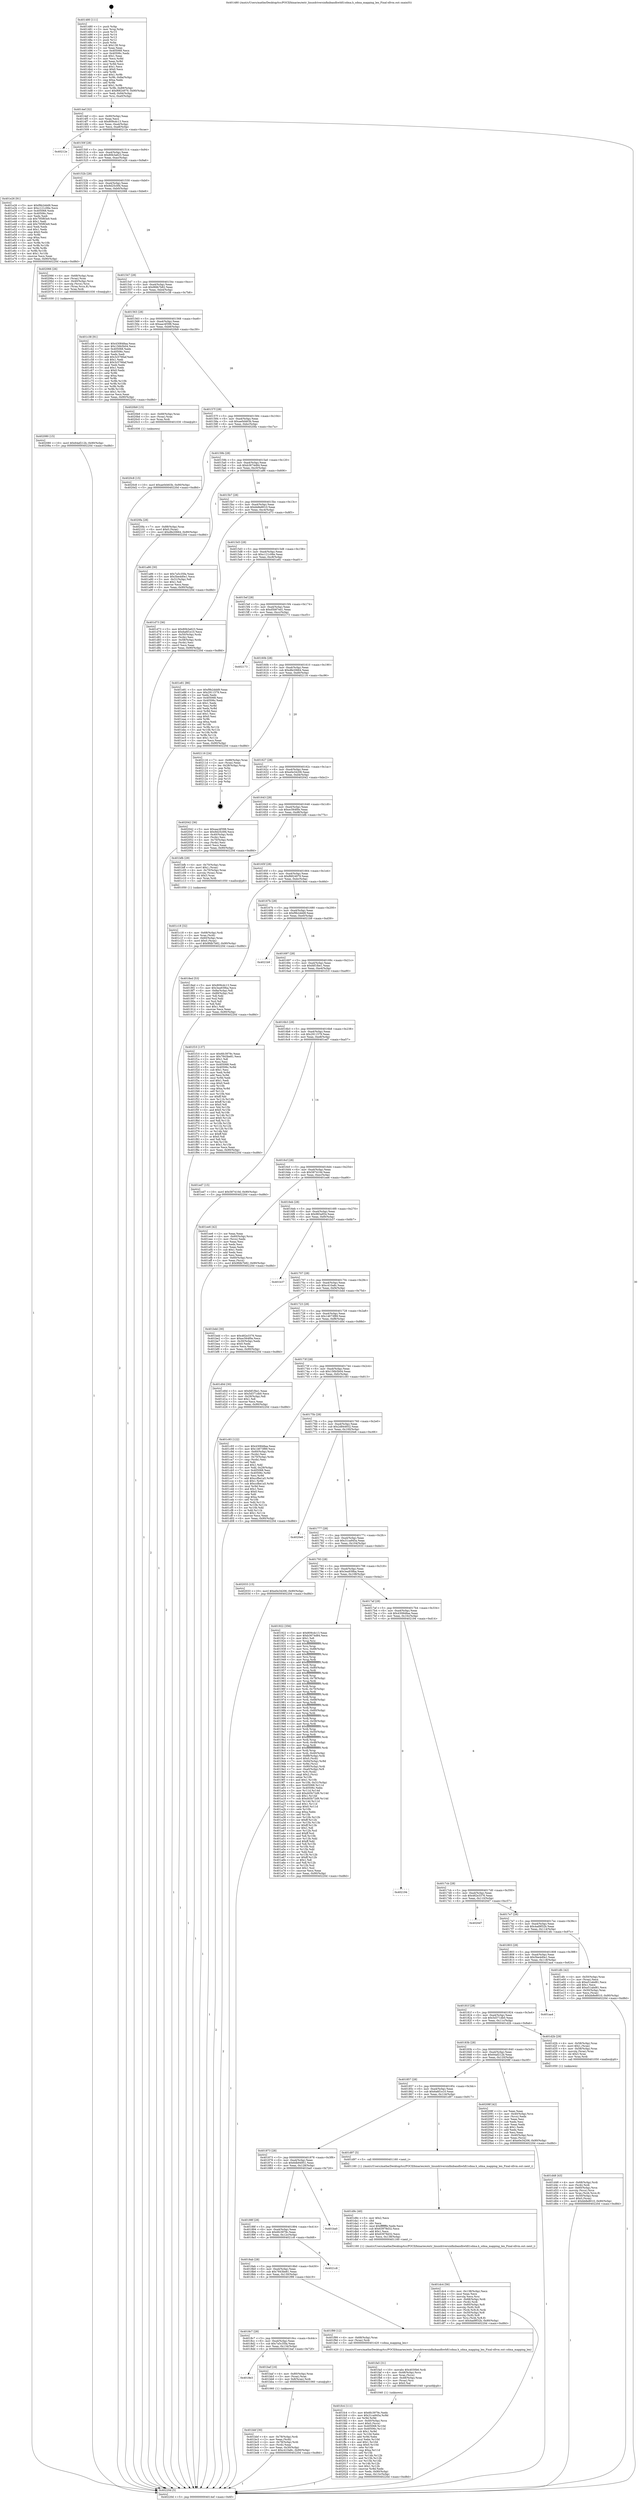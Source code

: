 digraph "0x401480" {
  label = "0x401480 (/mnt/c/Users/mathe/Desktop/tcc/POCII/binaries/extr_linuxdriversinfinibandhwhfi1sdma.h_sdma_mapping_len_Final-ollvm.out::main(0))"
  labelloc = "t"
  node[shape=record]

  Entry [label="",width=0.3,height=0.3,shape=circle,fillcolor=black,style=filled]
  "0x4014ef" [label="{
     0x4014ef [32]\l
     | [instrs]\l
     &nbsp;&nbsp;0x4014ef \<+6\>: mov -0x90(%rbp),%eax\l
     &nbsp;&nbsp;0x4014f5 \<+2\>: mov %eax,%ecx\l
     &nbsp;&nbsp;0x4014f7 \<+6\>: sub $0x809cdc13,%ecx\l
     &nbsp;&nbsp;0x4014fd \<+6\>: mov %eax,-0xa4(%rbp)\l
     &nbsp;&nbsp;0x401503 \<+6\>: mov %ecx,-0xa8(%rbp)\l
     &nbsp;&nbsp;0x401509 \<+6\>: je 000000000040212e \<main+0xcae\>\l
  }"]
  "0x40212e" [label="{
     0x40212e\l
  }", style=dashed]
  "0x40150f" [label="{
     0x40150f [28]\l
     | [instrs]\l
     &nbsp;&nbsp;0x40150f \<+5\>: jmp 0000000000401514 \<main+0x94\>\l
     &nbsp;&nbsp;0x401514 \<+6\>: mov -0xa4(%rbp),%eax\l
     &nbsp;&nbsp;0x40151a \<+5\>: sub $0x80b3a623,%eax\l
     &nbsp;&nbsp;0x40151f \<+6\>: mov %eax,-0xac(%rbp)\l
     &nbsp;&nbsp;0x401525 \<+6\>: je 0000000000401e26 \<main+0x9a6\>\l
  }"]
  Exit [label="",width=0.3,height=0.3,shape=circle,fillcolor=black,style=filled,peripheries=2]
  "0x401e26" [label="{
     0x401e26 [91]\l
     | [instrs]\l
     &nbsp;&nbsp;0x401e26 \<+5\>: mov $0xf9b2ddd9,%eax\l
     &nbsp;&nbsp;0x401e2b \<+5\>: mov $0xc121c06e,%ecx\l
     &nbsp;&nbsp;0x401e30 \<+7\>: mov 0x405068,%edx\l
     &nbsp;&nbsp;0x401e37 \<+7\>: mov 0x40506c,%esi\l
     &nbsp;&nbsp;0x401e3e \<+2\>: mov %edx,%edi\l
     &nbsp;&nbsp;0x401e40 \<+6\>: sub $0x795f83e9,%edi\l
     &nbsp;&nbsp;0x401e46 \<+3\>: sub $0x1,%edi\l
     &nbsp;&nbsp;0x401e49 \<+6\>: add $0x795f83e9,%edi\l
     &nbsp;&nbsp;0x401e4f \<+3\>: imul %edi,%edx\l
     &nbsp;&nbsp;0x401e52 \<+3\>: and $0x1,%edx\l
     &nbsp;&nbsp;0x401e55 \<+3\>: cmp $0x0,%edx\l
     &nbsp;&nbsp;0x401e58 \<+4\>: sete %r8b\l
     &nbsp;&nbsp;0x401e5c \<+3\>: cmp $0xa,%esi\l
     &nbsp;&nbsp;0x401e5f \<+4\>: setl %r9b\l
     &nbsp;&nbsp;0x401e63 \<+3\>: mov %r8b,%r10b\l
     &nbsp;&nbsp;0x401e66 \<+3\>: and %r9b,%r10b\l
     &nbsp;&nbsp;0x401e69 \<+3\>: xor %r9b,%r8b\l
     &nbsp;&nbsp;0x401e6c \<+3\>: or %r8b,%r10b\l
     &nbsp;&nbsp;0x401e6f \<+4\>: test $0x1,%r10b\l
     &nbsp;&nbsp;0x401e73 \<+3\>: cmovne %ecx,%eax\l
     &nbsp;&nbsp;0x401e76 \<+6\>: mov %eax,-0x90(%rbp)\l
     &nbsp;&nbsp;0x401e7c \<+5\>: jmp 000000000040220d \<main+0xd8d\>\l
  }"]
  "0x40152b" [label="{
     0x40152b [28]\l
     | [instrs]\l
     &nbsp;&nbsp;0x40152b \<+5\>: jmp 0000000000401530 \<main+0xb0\>\l
     &nbsp;&nbsp;0x401530 \<+6\>: mov -0xa4(%rbp),%eax\l
     &nbsp;&nbsp;0x401536 \<+5\>: sub $0x9d25c0f4,%eax\l
     &nbsp;&nbsp;0x40153b \<+6\>: mov %eax,-0xb0(%rbp)\l
     &nbsp;&nbsp;0x401541 \<+6\>: je 0000000000402066 \<main+0xbe6\>\l
  }"]
  "0x4020c8" [label="{
     0x4020c8 [15]\l
     | [instrs]\l
     &nbsp;&nbsp;0x4020c8 \<+10\>: movl $0xae0d463b,-0x90(%rbp)\l
     &nbsp;&nbsp;0x4020d2 \<+5\>: jmp 000000000040220d \<main+0xd8d\>\l
  }"]
  "0x402066" [label="{
     0x402066 [26]\l
     | [instrs]\l
     &nbsp;&nbsp;0x402066 \<+4\>: mov -0x68(%rbp),%rax\l
     &nbsp;&nbsp;0x40206a \<+3\>: mov (%rax),%rax\l
     &nbsp;&nbsp;0x40206d \<+4\>: mov -0x40(%rbp),%rcx\l
     &nbsp;&nbsp;0x402071 \<+3\>: movslq (%rcx),%rcx\l
     &nbsp;&nbsp;0x402074 \<+4\>: mov (%rax,%rcx,8),%rax\l
     &nbsp;&nbsp;0x402078 \<+3\>: mov %rax,%rdi\l
     &nbsp;&nbsp;0x40207b \<+5\>: call 0000000000401030 \<free@plt\>\l
     | [calls]\l
     &nbsp;&nbsp;0x401030 \{1\} (unknown)\l
  }"]
  "0x401547" [label="{
     0x401547 [28]\l
     | [instrs]\l
     &nbsp;&nbsp;0x401547 \<+5\>: jmp 000000000040154c \<main+0xcc\>\l
     &nbsp;&nbsp;0x40154c \<+6\>: mov -0xa4(%rbp),%eax\l
     &nbsp;&nbsp;0x401552 \<+5\>: sub $0x9fdb7b82,%eax\l
     &nbsp;&nbsp;0x401557 \<+6\>: mov %eax,-0xb4(%rbp)\l
     &nbsp;&nbsp;0x40155d \<+6\>: je 0000000000401c38 \<main+0x7b8\>\l
  }"]
  "0x402080" [label="{
     0x402080 [15]\l
     | [instrs]\l
     &nbsp;&nbsp;0x402080 \<+10\>: movl $0x64af212b,-0x90(%rbp)\l
     &nbsp;&nbsp;0x40208a \<+5\>: jmp 000000000040220d \<main+0xd8d\>\l
  }"]
  "0x401c38" [label="{
     0x401c38 [91]\l
     | [instrs]\l
     &nbsp;&nbsp;0x401c38 \<+5\>: mov $0x430848aa,%eax\l
     &nbsp;&nbsp;0x401c3d \<+5\>: mov $0x156b5b04,%ecx\l
     &nbsp;&nbsp;0x401c42 \<+7\>: mov 0x405068,%edx\l
     &nbsp;&nbsp;0x401c49 \<+7\>: mov 0x40506c,%esi\l
     &nbsp;&nbsp;0x401c50 \<+2\>: mov %edx,%edi\l
     &nbsp;&nbsp;0x401c52 \<+6\>: add $0x3c5766af,%edi\l
     &nbsp;&nbsp;0x401c58 \<+3\>: sub $0x1,%edi\l
     &nbsp;&nbsp;0x401c5b \<+6\>: sub $0x3c5766af,%edi\l
     &nbsp;&nbsp;0x401c61 \<+3\>: imul %edi,%edx\l
     &nbsp;&nbsp;0x401c64 \<+3\>: and $0x1,%edx\l
     &nbsp;&nbsp;0x401c67 \<+3\>: cmp $0x0,%edx\l
     &nbsp;&nbsp;0x401c6a \<+4\>: sete %r8b\l
     &nbsp;&nbsp;0x401c6e \<+3\>: cmp $0xa,%esi\l
     &nbsp;&nbsp;0x401c71 \<+4\>: setl %r9b\l
     &nbsp;&nbsp;0x401c75 \<+3\>: mov %r8b,%r10b\l
     &nbsp;&nbsp;0x401c78 \<+3\>: and %r9b,%r10b\l
     &nbsp;&nbsp;0x401c7b \<+3\>: xor %r9b,%r8b\l
     &nbsp;&nbsp;0x401c7e \<+3\>: or %r8b,%r10b\l
     &nbsp;&nbsp;0x401c81 \<+4\>: test $0x1,%r10b\l
     &nbsp;&nbsp;0x401c85 \<+3\>: cmovne %ecx,%eax\l
     &nbsp;&nbsp;0x401c88 \<+6\>: mov %eax,-0x90(%rbp)\l
     &nbsp;&nbsp;0x401c8e \<+5\>: jmp 000000000040220d \<main+0xd8d\>\l
  }"]
  "0x401563" [label="{
     0x401563 [28]\l
     | [instrs]\l
     &nbsp;&nbsp;0x401563 \<+5\>: jmp 0000000000401568 \<main+0xe8\>\l
     &nbsp;&nbsp;0x401568 \<+6\>: mov -0xa4(%rbp),%eax\l
     &nbsp;&nbsp;0x40156e \<+5\>: sub $0xaac4f398,%eax\l
     &nbsp;&nbsp;0x401573 \<+6\>: mov %eax,-0xb8(%rbp)\l
     &nbsp;&nbsp;0x401579 \<+6\>: je 00000000004020b9 \<main+0xc39\>\l
  }"]
  "0x401fc4" [label="{
     0x401fc4 [111]\l
     | [instrs]\l
     &nbsp;&nbsp;0x401fc4 \<+5\>: mov $0x6fc3979c,%edx\l
     &nbsp;&nbsp;0x401fc9 \<+6\>: mov $0x31ca945a,%r8d\l
     &nbsp;&nbsp;0x401fcf \<+3\>: xor %r9d,%r9d\l
     &nbsp;&nbsp;0x401fd2 \<+4\>: mov -0x40(%rbp),%rcx\l
     &nbsp;&nbsp;0x401fd6 \<+6\>: movl $0x0,(%rcx)\l
     &nbsp;&nbsp;0x401fdc \<+8\>: mov 0x405068,%r10d\l
     &nbsp;&nbsp;0x401fe4 \<+8\>: mov 0x40506c,%r11d\l
     &nbsp;&nbsp;0x401fec \<+4\>: sub $0x1,%r9d\l
     &nbsp;&nbsp;0x401ff0 \<+3\>: mov %r10d,%ebx\l
     &nbsp;&nbsp;0x401ff3 \<+3\>: add %r9d,%ebx\l
     &nbsp;&nbsp;0x401ff6 \<+4\>: imul %ebx,%r10d\l
     &nbsp;&nbsp;0x401ffa \<+4\>: and $0x1,%r10d\l
     &nbsp;&nbsp;0x401ffe \<+4\>: cmp $0x0,%r10d\l
     &nbsp;&nbsp;0x402002 \<+4\>: sete %r14b\l
     &nbsp;&nbsp;0x402006 \<+4\>: cmp $0xa,%r11d\l
     &nbsp;&nbsp;0x40200a \<+4\>: setl %r15b\l
     &nbsp;&nbsp;0x40200e \<+3\>: mov %r14b,%r12b\l
     &nbsp;&nbsp;0x402011 \<+3\>: and %r15b,%r12b\l
     &nbsp;&nbsp;0x402014 \<+3\>: xor %r15b,%r14b\l
     &nbsp;&nbsp;0x402017 \<+3\>: or %r14b,%r12b\l
     &nbsp;&nbsp;0x40201a \<+4\>: test $0x1,%r12b\l
     &nbsp;&nbsp;0x40201e \<+4\>: cmovne %r8d,%edx\l
     &nbsp;&nbsp;0x402022 \<+6\>: mov %edx,-0x90(%rbp)\l
     &nbsp;&nbsp;0x402028 \<+6\>: mov %eax,-0x13c(%rbp)\l
     &nbsp;&nbsp;0x40202e \<+5\>: jmp 000000000040220d \<main+0xd8d\>\l
  }"]
  "0x4020b9" [label="{
     0x4020b9 [15]\l
     | [instrs]\l
     &nbsp;&nbsp;0x4020b9 \<+4\>: mov -0x68(%rbp),%rax\l
     &nbsp;&nbsp;0x4020bd \<+3\>: mov (%rax),%rax\l
     &nbsp;&nbsp;0x4020c0 \<+3\>: mov %rax,%rdi\l
     &nbsp;&nbsp;0x4020c3 \<+5\>: call 0000000000401030 \<free@plt\>\l
     | [calls]\l
     &nbsp;&nbsp;0x401030 \{1\} (unknown)\l
  }"]
  "0x40157f" [label="{
     0x40157f [28]\l
     | [instrs]\l
     &nbsp;&nbsp;0x40157f \<+5\>: jmp 0000000000401584 \<main+0x104\>\l
     &nbsp;&nbsp;0x401584 \<+6\>: mov -0xa4(%rbp),%eax\l
     &nbsp;&nbsp;0x40158a \<+5\>: sub $0xae0d463b,%eax\l
     &nbsp;&nbsp;0x40158f \<+6\>: mov %eax,-0xbc(%rbp)\l
     &nbsp;&nbsp;0x401595 \<+6\>: je 00000000004020fa \<main+0xc7a\>\l
  }"]
  "0x401fa5" [label="{
     0x401fa5 [31]\l
     | [instrs]\l
     &nbsp;&nbsp;0x401fa5 \<+10\>: movabs $0x4030b6,%rdi\l
     &nbsp;&nbsp;0x401faf \<+4\>: mov -0x48(%rbp),%rcx\l
     &nbsp;&nbsp;0x401fb3 \<+3\>: mov %rax,(%rcx)\l
     &nbsp;&nbsp;0x401fb6 \<+4\>: mov -0x48(%rbp),%rax\l
     &nbsp;&nbsp;0x401fba \<+3\>: mov (%rax),%rsi\l
     &nbsp;&nbsp;0x401fbd \<+2\>: mov $0x0,%al\l
     &nbsp;&nbsp;0x401fbf \<+5\>: call 0000000000401040 \<printf@plt\>\l
     | [calls]\l
     &nbsp;&nbsp;0x401040 \{1\} (unknown)\l
  }"]
  "0x4020fa" [label="{
     0x4020fa [28]\l
     | [instrs]\l
     &nbsp;&nbsp;0x4020fa \<+7\>: mov -0x88(%rbp),%rax\l
     &nbsp;&nbsp;0x402101 \<+6\>: movl $0x0,(%rax)\l
     &nbsp;&nbsp;0x402107 \<+10\>: movl $0xdfe20664,-0x90(%rbp)\l
     &nbsp;&nbsp;0x402111 \<+5\>: jmp 000000000040220d \<main+0xd8d\>\l
  }"]
  "0x40159b" [label="{
     0x40159b [28]\l
     | [instrs]\l
     &nbsp;&nbsp;0x40159b \<+5\>: jmp 00000000004015a0 \<main+0x120\>\l
     &nbsp;&nbsp;0x4015a0 \<+6\>: mov -0xa4(%rbp),%eax\l
     &nbsp;&nbsp;0x4015a6 \<+5\>: sub $0xb3674d84,%eax\l
     &nbsp;&nbsp;0x4015ab \<+6\>: mov %eax,-0xc0(%rbp)\l
     &nbsp;&nbsp;0x4015b1 \<+6\>: je 0000000000401a86 \<main+0x606\>\l
  }"]
  "0x401dc4" [label="{
     0x401dc4 [56]\l
     | [instrs]\l
     &nbsp;&nbsp;0x401dc4 \<+6\>: mov -0x138(%rbp),%ecx\l
     &nbsp;&nbsp;0x401dca \<+3\>: imul %eax,%ecx\l
     &nbsp;&nbsp;0x401dcd \<+3\>: movslq %ecx,%rsi\l
     &nbsp;&nbsp;0x401dd0 \<+4\>: mov -0x68(%rbp),%rdi\l
     &nbsp;&nbsp;0x401dd4 \<+3\>: mov (%rdi),%rdi\l
     &nbsp;&nbsp;0x401dd7 \<+4\>: mov -0x60(%rbp),%r8\l
     &nbsp;&nbsp;0x401ddb \<+3\>: movslq (%r8),%r8\l
     &nbsp;&nbsp;0x401dde \<+4\>: mov (%rdi,%r8,8),%rdi\l
     &nbsp;&nbsp;0x401de2 \<+4\>: mov -0x50(%rbp),%r8\l
     &nbsp;&nbsp;0x401de6 \<+3\>: movslq (%r8),%r8\l
     &nbsp;&nbsp;0x401de9 \<+4\>: mov %rsi,(%rdi,%r8,8)\l
     &nbsp;&nbsp;0x401ded \<+10\>: movl $0x4ad9f32b,-0x90(%rbp)\l
     &nbsp;&nbsp;0x401df7 \<+5\>: jmp 000000000040220d \<main+0xd8d\>\l
  }"]
  "0x401a86" [label="{
     0x401a86 [30]\l
     | [instrs]\l
     &nbsp;&nbsp;0x401a86 \<+5\>: mov $0x7a5c35fa,%eax\l
     &nbsp;&nbsp;0x401a8b \<+5\>: mov $0x5be4d0e1,%ecx\l
     &nbsp;&nbsp;0x401a90 \<+3\>: mov -0x31(%rbp),%dl\l
     &nbsp;&nbsp;0x401a93 \<+3\>: test $0x1,%dl\l
     &nbsp;&nbsp;0x401a96 \<+3\>: cmovne %ecx,%eax\l
     &nbsp;&nbsp;0x401a99 \<+6\>: mov %eax,-0x90(%rbp)\l
     &nbsp;&nbsp;0x401a9f \<+5\>: jmp 000000000040220d \<main+0xd8d\>\l
  }"]
  "0x4015b7" [label="{
     0x4015b7 [28]\l
     | [instrs]\l
     &nbsp;&nbsp;0x4015b7 \<+5\>: jmp 00000000004015bc \<main+0x13c\>\l
     &nbsp;&nbsp;0x4015bc \<+6\>: mov -0xa4(%rbp),%eax\l
     &nbsp;&nbsp;0x4015c2 \<+5\>: sub $0xbb8e8010,%eax\l
     &nbsp;&nbsp;0x4015c7 \<+6\>: mov %eax,-0xc4(%rbp)\l
     &nbsp;&nbsp;0x4015cd \<+6\>: je 0000000000401d73 \<main+0x8f3\>\l
  }"]
  "0x401d9c" [label="{
     0x401d9c [40]\l
     | [instrs]\l
     &nbsp;&nbsp;0x401d9c \<+5\>: mov $0x2,%ecx\l
     &nbsp;&nbsp;0x401da1 \<+1\>: cltd\l
     &nbsp;&nbsp;0x401da2 \<+2\>: idiv %ecx\l
     &nbsp;&nbsp;0x401da4 \<+6\>: imul $0xfffffffe,%edx,%ecx\l
     &nbsp;&nbsp;0x401daa \<+6\>: sub $0x63978d32,%ecx\l
     &nbsp;&nbsp;0x401db0 \<+3\>: add $0x1,%ecx\l
     &nbsp;&nbsp;0x401db3 \<+6\>: add $0x63978d32,%ecx\l
     &nbsp;&nbsp;0x401db9 \<+6\>: mov %ecx,-0x138(%rbp)\l
     &nbsp;&nbsp;0x401dbf \<+5\>: call 0000000000401160 \<next_i\>\l
     | [calls]\l
     &nbsp;&nbsp;0x401160 \{1\} (/mnt/c/Users/mathe/Desktop/tcc/POCII/binaries/extr_linuxdriversinfinibandhwhfi1sdma.h_sdma_mapping_len_Final-ollvm.out::next_i)\l
  }"]
  "0x401d73" [label="{
     0x401d73 [36]\l
     | [instrs]\l
     &nbsp;&nbsp;0x401d73 \<+5\>: mov $0x80b3a623,%eax\l
     &nbsp;&nbsp;0x401d78 \<+5\>: mov $0x6a6f1e10,%ecx\l
     &nbsp;&nbsp;0x401d7d \<+4\>: mov -0x50(%rbp),%rdx\l
     &nbsp;&nbsp;0x401d81 \<+2\>: mov (%rdx),%esi\l
     &nbsp;&nbsp;0x401d83 \<+4\>: mov -0x58(%rbp),%rdx\l
     &nbsp;&nbsp;0x401d87 \<+2\>: cmp (%rdx),%esi\l
     &nbsp;&nbsp;0x401d89 \<+3\>: cmovl %ecx,%eax\l
     &nbsp;&nbsp;0x401d8c \<+6\>: mov %eax,-0x90(%rbp)\l
     &nbsp;&nbsp;0x401d92 \<+5\>: jmp 000000000040220d \<main+0xd8d\>\l
  }"]
  "0x4015d3" [label="{
     0x4015d3 [28]\l
     | [instrs]\l
     &nbsp;&nbsp;0x4015d3 \<+5\>: jmp 00000000004015d8 \<main+0x158\>\l
     &nbsp;&nbsp;0x4015d8 \<+6\>: mov -0xa4(%rbp),%eax\l
     &nbsp;&nbsp;0x4015de \<+5\>: sub $0xc121c06e,%eax\l
     &nbsp;&nbsp;0x4015e3 \<+6\>: mov %eax,-0xc8(%rbp)\l
     &nbsp;&nbsp;0x4015e9 \<+6\>: je 0000000000401e81 \<main+0xa01\>\l
  }"]
  "0x401d48" [label="{
     0x401d48 [43]\l
     | [instrs]\l
     &nbsp;&nbsp;0x401d48 \<+4\>: mov -0x68(%rbp),%rdi\l
     &nbsp;&nbsp;0x401d4c \<+3\>: mov (%rdi),%rdi\l
     &nbsp;&nbsp;0x401d4f \<+4\>: mov -0x60(%rbp),%rcx\l
     &nbsp;&nbsp;0x401d53 \<+3\>: movslq (%rcx),%rcx\l
     &nbsp;&nbsp;0x401d56 \<+4\>: mov %rax,(%rdi,%rcx,8)\l
     &nbsp;&nbsp;0x401d5a \<+4\>: mov -0x50(%rbp),%rax\l
     &nbsp;&nbsp;0x401d5e \<+6\>: movl $0x0,(%rax)\l
     &nbsp;&nbsp;0x401d64 \<+10\>: movl $0xbb8e8010,-0x90(%rbp)\l
     &nbsp;&nbsp;0x401d6e \<+5\>: jmp 000000000040220d \<main+0xd8d\>\l
  }"]
  "0x401e81" [label="{
     0x401e81 [86]\l
     | [instrs]\l
     &nbsp;&nbsp;0x401e81 \<+5\>: mov $0xf9b2ddd9,%eax\l
     &nbsp;&nbsp;0x401e86 \<+5\>: mov $0x2911579,%ecx\l
     &nbsp;&nbsp;0x401e8b \<+2\>: xor %edx,%edx\l
     &nbsp;&nbsp;0x401e8d \<+7\>: mov 0x405068,%esi\l
     &nbsp;&nbsp;0x401e94 \<+7\>: mov 0x40506c,%edi\l
     &nbsp;&nbsp;0x401e9b \<+3\>: sub $0x1,%edx\l
     &nbsp;&nbsp;0x401e9e \<+3\>: mov %esi,%r8d\l
     &nbsp;&nbsp;0x401ea1 \<+3\>: add %edx,%r8d\l
     &nbsp;&nbsp;0x401ea4 \<+4\>: imul %r8d,%esi\l
     &nbsp;&nbsp;0x401ea8 \<+3\>: and $0x1,%esi\l
     &nbsp;&nbsp;0x401eab \<+3\>: cmp $0x0,%esi\l
     &nbsp;&nbsp;0x401eae \<+4\>: sete %r9b\l
     &nbsp;&nbsp;0x401eb2 \<+3\>: cmp $0xa,%edi\l
     &nbsp;&nbsp;0x401eb5 \<+4\>: setl %r10b\l
     &nbsp;&nbsp;0x401eb9 \<+3\>: mov %r9b,%r11b\l
     &nbsp;&nbsp;0x401ebc \<+3\>: and %r10b,%r11b\l
     &nbsp;&nbsp;0x401ebf \<+3\>: xor %r10b,%r9b\l
     &nbsp;&nbsp;0x401ec2 \<+3\>: or %r9b,%r11b\l
     &nbsp;&nbsp;0x401ec5 \<+4\>: test $0x1,%r11b\l
     &nbsp;&nbsp;0x401ec9 \<+3\>: cmovne %ecx,%eax\l
     &nbsp;&nbsp;0x401ecc \<+6\>: mov %eax,-0x90(%rbp)\l
     &nbsp;&nbsp;0x401ed2 \<+5\>: jmp 000000000040220d \<main+0xd8d\>\l
  }"]
  "0x4015ef" [label="{
     0x4015ef [28]\l
     | [instrs]\l
     &nbsp;&nbsp;0x4015ef \<+5\>: jmp 00000000004015f4 \<main+0x174\>\l
     &nbsp;&nbsp;0x4015f4 \<+6\>: mov -0xa4(%rbp),%eax\l
     &nbsp;&nbsp;0x4015fa \<+5\>: sub $0xd5b87ed1,%eax\l
     &nbsp;&nbsp;0x4015ff \<+6\>: mov %eax,-0xcc(%rbp)\l
     &nbsp;&nbsp;0x401605 \<+6\>: je 0000000000402173 \<main+0xcf3\>\l
  }"]
  "0x401c18" [label="{
     0x401c18 [32]\l
     | [instrs]\l
     &nbsp;&nbsp;0x401c18 \<+4\>: mov -0x68(%rbp),%rdi\l
     &nbsp;&nbsp;0x401c1c \<+3\>: mov %rax,(%rdi)\l
     &nbsp;&nbsp;0x401c1f \<+4\>: mov -0x60(%rbp),%rax\l
     &nbsp;&nbsp;0x401c23 \<+6\>: movl $0x0,(%rax)\l
     &nbsp;&nbsp;0x401c29 \<+10\>: movl $0x9fdb7b82,-0x90(%rbp)\l
     &nbsp;&nbsp;0x401c33 \<+5\>: jmp 000000000040220d \<main+0xd8d\>\l
  }"]
  "0x402173" [label="{
     0x402173\l
  }", style=dashed]
  "0x40160b" [label="{
     0x40160b [28]\l
     | [instrs]\l
     &nbsp;&nbsp;0x40160b \<+5\>: jmp 0000000000401610 \<main+0x190\>\l
     &nbsp;&nbsp;0x401610 \<+6\>: mov -0xa4(%rbp),%eax\l
     &nbsp;&nbsp;0x401616 \<+5\>: sub $0xdfe20664,%eax\l
     &nbsp;&nbsp;0x40161b \<+6\>: mov %eax,-0xd0(%rbp)\l
     &nbsp;&nbsp;0x401621 \<+6\>: je 0000000000402116 \<main+0xc96\>\l
  }"]
  "0x401bbf" [label="{
     0x401bbf [30]\l
     | [instrs]\l
     &nbsp;&nbsp;0x401bbf \<+4\>: mov -0x78(%rbp),%rdi\l
     &nbsp;&nbsp;0x401bc3 \<+2\>: mov %eax,(%rdi)\l
     &nbsp;&nbsp;0x401bc5 \<+4\>: mov -0x78(%rbp),%rdi\l
     &nbsp;&nbsp;0x401bc9 \<+2\>: mov (%rdi),%eax\l
     &nbsp;&nbsp;0x401bcb \<+3\>: mov %eax,-0x30(%rbp)\l
     &nbsp;&nbsp;0x401bce \<+10\>: movl $0xc410a8c,-0x90(%rbp)\l
     &nbsp;&nbsp;0x401bd8 \<+5\>: jmp 000000000040220d \<main+0xd8d\>\l
  }"]
  "0x402116" [label="{
     0x402116 [24]\l
     | [instrs]\l
     &nbsp;&nbsp;0x402116 \<+7\>: mov -0x88(%rbp),%rax\l
     &nbsp;&nbsp;0x40211d \<+2\>: mov (%rax),%eax\l
     &nbsp;&nbsp;0x40211f \<+4\>: lea -0x28(%rbp),%rsp\l
     &nbsp;&nbsp;0x402123 \<+1\>: pop %rbx\l
     &nbsp;&nbsp;0x402124 \<+2\>: pop %r12\l
     &nbsp;&nbsp;0x402126 \<+2\>: pop %r13\l
     &nbsp;&nbsp;0x402128 \<+2\>: pop %r14\l
     &nbsp;&nbsp;0x40212a \<+2\>: pop %r15\l
     &nbsp;&nbsp;0x40212c \<+1\>: pop %rbp\l
     &nbsp;&nbsp;0x40212d \<+1\>: ret\l
  }"]
  "0x401627" [label="{
     0x401627 [28]\l
     | [instrs]\l
     &nbsp;&nbsp;0x401627 \<+5\>: jmp 000000000040162c \<main+0x1ac\>\l
     &nbsp;&nbsp;0x40162c \<+6\>: mov -0xa4(%rbp),%eax\l
     &nbsp;&nbsp;0x401632 \<+5\>: sub $0xe0e34206,%eax\l
     &nbsp;&nbsp;0x401637 \<+6\>: mov %eax,-0xd4(%rbp)\l
     &nbsp;&nbsp;0x40163d \<+6\>: je 0000000000402042 \<main+0xbc2\>\l
  }"]
  "0x4018e3" [label="{
     0x4018e3\l
  }", style=dashed]
  "0x402042" [label="{
     0x402042 [36]\l
     | [instrs]\l
     &nbsp;&nbsp;0x402042 \<+5\>: mov $0xaac4f398,%eax\l
     &nbsp;&nbsp;0x402047 \<+5\>: mov $0x9d25c0f4,%ecx\l
     &nbsp;&nbsp;0x40204c \<+4\>: mov -0x40(%rbp),%rdx\l
     &nbsp;&nbsp;0x402050 \<+2\>: mov (%rdx),%esi\l
     &nbsp;&nbsp;0x402052 \<+4\>: mov -0x70(%rbp),%rdx\l
     &nbsp;&nbsp;0x402056 \<+2\>: cmp (%rdx),%esi\l
     &nbsp;&nbsp;0x402058 \<+3\>: cmovl %ecx,%eax\l
     &nbsp;&nbsp;0x40205b \<+6\>: mov %eax,-0x90(%rbp)\l
     &nbsp;&nbsp;0x402061 \<+5\>: jmp 000000000040220d \<main+0xd8d\>\l
  }"]
  "0x401643" [label="{
     0x401643 [28]\l
     | [instrs]\l
     &nbsp;&nbsp;0x401643 \<+5\>: jmp 0000000000401648 \<main+0x1c8\>\l
     &nbsp;&nbsp;0x401648 \<+6\>: mov -0xa4(%rbp),%eax\l
     &nbsp;&nbsp;0x40164e \<+5\>: sub $0xec564f0e,%eax\l
     &nbsp;&nbsp;0x401653 \<+6\>: mov %eax,-0xd8(%rbp)\l
     &nbsp;&nbsp;0x401659 \<+6\>: je 0000000000401bfb \<main+0x77b\>\l
  }"]
  "0x401baf" [label="{
     0x401baf [16]\l
     | [instrs]\l
     &nbsp;&nbsp;0x401baf \<+4\>: mov -0x80(%rbp),%rax\l
     &nbsp;&nbsp;0x401bb3 \<+3\>: mov (%rax),%rax\l
     &nbsp;&nbsp;0x401bb6 \<+4\>: mov 0x8(%rax),%rdi\l
     &nbsp;&nbsp;0x401bba \<+5\>: call 0000000000401060 \<atoi@plt\>\l
     | [calls]\l
     &nbsp;&nbsp;0x401060 \{1\} (unknown)\l
  }"]
  "0x401bfb" [label="{
     0x401bfb [29]\l
     | [instrs]\l
     &nbsp;&nbsp;0x401bfb \<+4\>: mov -0x70(%rbp),%rax\l
     &nbsp;&nbsp;0x401bff \<+6\>: movl $0x1,(%rax)\l
     &nbsp;&nbsp;0x401c05 \<+4\>: mov -0x70(%rbp),%rax\l
     &nbsp;&nbsp;0x401c09 \<+3\>: movslq (%rax),%rax\l
     &nbsp;&nbsp;0x401c0c \<+4\>: shl $0x3,%rax\l
     &nbsp;&nbsp;0x401c10 \<+3\>: mov %rax,%rdi\l
     &nbsp;&nbsp;0x401c13 \<+5\>: call 0000000000401050 \<malloc@plt\>\l
     | [calls]\l
     &nbsp;&nbsp;0x401050 \{1\} (unknown)\l
  }"]
  "0x40165f" [label="{
     0x40165f [28]\l
     | [instrs]\l
     &nbsp;&nbsp;0x40165f \<+5\>: jmp 0000000000401664 \<main+0x1e4\>\l
     &nbsp;&nbsp;0x401664 \<+6\>: mov -0xa4(%rbp),%eax\l
     &nbsp;&nbsp;0x40166a \<+5\>: sub $0xf6824979,%eax\l
     &nbsp;&nbsp;0x40166f \<+6\>: mov %eax,-0xdc(%rbp)\l
     &nbsp;&nbsp;0x401675 \<+6\>: je 00000000004018ed \<main+0x46d\>\l
  }"]
  "0x4018c7" [label="{
     0x4018c7 [28]\l
     | [instrs]\l
     &nbsp;&nbsp;0x4018c7 \<+5\>: jmp 00000000004018cc \<main+0x44c\>\l
     &nbsp;&nbsp;0x4018cc \<+6\>: mov -0xa4(%rbp),%eax\l
     &nbsp;&nbsp;0x4018d2 \<+5\>: sub $0x7a5c35fa,%eax\l
     &nbsp;&nbsp;0x4018d7 \<+6\>: mov %eax,-0x134(%rbp)\l
     &nbsp;&nbsp;0x4018dd \<+6\>: je 0000000000401baf \<main+0x72f\>\l
  }"]
  "0x4018ed" [label="{
     0x4018ed [53]\l
     | [instrs]\l
     &nbsp;&nbsp;0x4018ed \<+5\>: mov $0x809cdc13,%eax\l
     &nbsp;&nbsp;0x4018f2 \<+5\>: mov $0x3ea939ba,%ecx\l
     &nbsp;&nbsp;0x4018f7 \<+6\>: mov -0x8a(%rbp),%dl\l
     &nbsp;&nbsp;0x4018fd \<+7\>: mov -0x89(%rbp),%sil\l
     &nbsp;&nbsp;0x401904 \<+3\>: mov %dl,%dil\l
     &nbsp;&nbsp;0x401907 \<+3\>: and %sil,%dil\l
     &nbsp;&nbsp;0x40190a \<+3\>: xor %sil,%dl\l
     &nbsp;&nbsp;0x40190d \<+3\>: or %dl,%dil\l
     &nbsp;&nbsp;0x401910 \<+4\>: test $0x1,%dil\l
     &nbsp;&nbsp;0x401914 \<+3\>: cmovne %ecx,%eax\l
     &nbsp;&nbsp;0x401917 \<+6\>: mov %eax,-0x90(%rbp)\l
     &nbsp;&nbsp;0x40191d \<+5\>: jmp 000000000040220d \<main+0xd8d\>\l
  }"]
  "0x40167b" [label="{
     0x40167b [28]\l
     | [instrs]\l
     &nbsp;&nbsp;0x40167b \<+5\>: jmp 0000000000401680 \<main+0x200\>\l
     &nbsp;&nbsp;0x401680 \<+6\>: mov -0xa4(%rbp),%eax\l
     &nbsp;&nbsp;0x401686 \<+5\>: sub $0xf9b2ddd9,%eax\l
     &nbsp;&nbsp;0x40168b \<+6\>: mov %eax,-0xe0(%rbp)\l
     &nbsp;&nbsp;0x401691 \<+6\>: je 00000000004021b9 \<main+0xd39\>\l
  }"]
  "0x40220d" [label="{
     0x40220d [5]\l
     | [instrs]\l
     &nbsp;&nbsp;0x40220d \<+5\>: jmp 00000000004014ef \<main+0x6f\>\l
  }"]
  "0x401480" [label="{
     0x401480 [111]\l
     | [instrs]\l
     &nbsp;&nbsp;0x401480 \<+1\>: push %rbp\l
     &nbsp;&nbsp;0x401481 \<+3\>: mov %rsp,%rbp\l
     &nbsp;&nbsp;0x401484 \<+2\>: push %r15\l
     &nbsp;&nbsp;0x401486 \<+2\>: push %r14\l
     &nbsp;&nbsp;0x401488 \<+2\>: push %r13\l
     &nbsp;&nbsp;0x40148a \<+2\>: push %r12\l
     &nbsp;&nbsp;0x40148c \<+1\>: push %rbx\l
     &nbsp;&nbsp;0x40148d \<+7\>: sub $0x138,%rsp\l
     &nbsp;&nbsp;0x401494 \<+2\>: xor %eax,%eax\l
     &nbsp;&nbsp;0x401496 \<+7\>: mov 0x405068,%ecx\l
     &nbsp;&nbsp;0x40149d \<+7\>: mov 0x40506c,%edx\l
     &nbsp;&nbsp;0x4014a4 \<+3\>: sub $0x1,%eax\l
     &nbsp;&nbsp;0x4014a7 \<+3\>: mov %ecx,%r8d\l
     &nbsp;&nbsp;0x4014aa \<+3\>: add %eax,%r8d\l
     &nbsp;&nbsp;0x4014ad \<+4\>: imul %r8d,%ecx\l
     &nbsp;&nbsp;0x4014b1 \<+3\>: and $0x1,%ecx\l
     &nbsp;&nbsp;0x4014b4 \<+3\>: cmp $0x0,%ecx\l
     &nbsp;&nbsp;0x4014b7 \<+4\>: sete %r9b\l
     &nbsp;&nbsp;0x4014bb \<+4\>: and $0x1,%r9b\l
     &nbsp;&nbsp;0x4014bf \<+7\>: mov %r9b,-0x8a(%rbp)\l
     &nbsp;&nbsp;0x4014c6 \<+3\>: cmp $0xa,%edx\l
     &nbsp;&nbsp;0x4014c9 \<+4\>: setl %r9b\l
     &nbsp;&nbsp;0x4014cd \<+4\>: and $0x1,%r9b\l
     &nbsp;&nbsp;0x4014d1 \<+7\>: mov %r9b,-0x89(%rbp)\l
     &nbsp;&nbsp;0x4014d8 \<+10\>: movl $0xf6824979,-0x90(%rbp)\l
     &nbsp;&nbsp;0x4014e2 \<+6\>: mov %edi,-0x94(%rbp)\l
     &nbsp;&nbsp;0x4014e8 \<+7\>: mov %rsi,-0xa0(%rbp)\l
  }"]
  "0x401f99" [label="{
     0x401f99 [12]\l
     | [instrs]\l
     &nbsp;&nbsp;0x401f99 \<+4\>: mov -0x68(%rbp),%rax\l
     &nbsp;&nbsp;0x401f9d \<+3\>: mov (%rax),%rdi\l
     &nbsp;&nbsp;0x401fa0 \<+5\>: call 0000000000401420 \<sdma_mapping_len\>\l
     | [calls]\l
     &nbsp;&nbsp;0x401420 \{1\} (/mnt/c/Users/mathe/Desktop/tcc/POCII/binaries/extr_linuxdriversinfinibandhwhfi1sdma.h_sdma_mapping_len_Final-ollvm.out::sdma_mapping_len)\l
  }"]
  "0x4021b9" [label="{
     0x4021b9\l
  }", style=dashed]
  "0x401697" [label="{
     0x401697 [28]\l
     | [instrs]\l
     &nbsp;&nbsp;0x401697 \<+5\>: jmp 000000000040169c \<main+0x21c\>\l
     &nbsp;&nbsp;0x40169c \<+6\>: mov -0xa4(%rbp),%eax\l
     &nbsp;&nbsp;0x4016a2 \<+5\>: sub $0xfdf1fbe1,%eax\l
     &nbsp;&nbsp;0x4016a7 \<+6\>: mov %eax,-0xe4(%rbp)\l
     &nbsp;&nbsp;0x4016ad \<+6\>: je 0000000000401f10 \<main+0xa90\>\l
  }"]
  "0x4018ab" [label="{
     0x4018ab [28]\l
     | [instrs]\l
     &nbsp;&nbsp;0x4018ab \<+5\>: jmp 00000000004018b0 \<main+0x430\>\l
     &nbsp;&nbsp;0x4018b0 \<+6\>: mov -0xa4(%rbp),%eax\l
     &nbsp;&nbsp;0x4018b6 \<+5\>: sub $0x7843be81,%eax\l
     &nbsp;&nbsp;0x4018bb \<+6\>: mov %eax,-0x130(%rbp)\l
     &nbsp;&nbsp;0x4018c1 \<+6\>: je 0000000000401f99 \<main+0xb19\>\l
  }"]
  "0x401f10" [label="{
     0x401f10 [137]\l
     | [instrs]\l
     &nbsp;&nbsp;0x401f10 \<+5\>: mov $0x6fc3979c,%eax\l
     &nbsp;&nbsp;0x401f15 \<+5\>: mov $0x7843be81,%ecx\l
     &nbsp;&nbsp;0x401f1a \<+2\>: mov $0x1,%dl\l
     &nbsp;&nbsp;0x401f1c \<+2\>: xor %esi,%esi\l
     &nbsp;&nbsp;0x401f1e \<+7\>: mov 0x405068,%edi\l
     &nbsp;&nbsp;0x401f25 \<+8\>: mov 0x40506c,%r8d\l
     &nbsp;&nbsp;0x401f2d \<+3\>: sub $0x1,%esi\l
     &nbsp;&nbsp;0x401f30 \<+3\>: mov %edi,%r9d\l
     &nbsp;&nbsp;0x401f33 \<+3\>: add %esi,%r9d\l
     &nbsp;&nbsp;0x401f36 \<+4\>: imul %r9d,%edi\l
     &nbsp;&nbsp;0x401f3a \<+3\>: and $0x1,%edi\l
     &nbsp;&nbsp;0x401f3d \<+3\>: cmp $0x0,%edi\l
     &nbsp;&nbsp;0x401f40 \<+4\>: sete %r10b\l
     &nbsp;&nbsp;0x401f44 \<+4\>: cmp $0xa,%r8d\l
     &nbsp;&nbsp;0x401f48 \<+4\>: setl %r11b\l
     &nbsp;&nbsp;0x401f4c \<+3\>: mov %r10b,%bl\l
     &nbsp;&nbsp;0x401f4f \<+3\>: xor $0xff,%bl\l
     &nbsp;&nbsp;0x401f52 \<+3\>: mov %r11b,%r14b\l
     &nbsp;&nbsp;0x401f55 \<+4\>: xor $0xff,%r14b\l
     &nbsp;&nbsp;0x401f59 \<+3\>: xor $0x0,%dl\l
     &nbsp;&nbsp;0x401f5c \<+3\>: mov %bl,%r15b\l
     &nbsp;&nbsp;0x401f5f \<+4\>: and $0x0,%r15b\l
     &nbsp;&nbsp;0x401f63 \<+3\>: and %dl,%r10b\l
     &nbsp;&nbsp;0x401f66 \<+3\>: mov %r14b,%r12b\l
     &nbsp;&nbsp;0x401f69 \<+4\>: and $0x0,%r12b\l
     &nbsp;&nbsp;0x401f6d \<+3\>: and %dl,%r11b\l
     &nbsp;&nbsp;0x401f70 \<+3\>: or %r10b,%r15b\l
     &nbsp;&nbsp;0x401f73 \<+3\>: or %r11b,%r12b\l
     &nbsp;&nbsp;0x401f76 \<+3\>: xor %r12b,%r15b\l
     &nbsp;&nbsp;0x401f79 \<+3\>: or %r14b,%bl\l
     &nbsp;&nbsp;0x401f7c \<+3\>: xor $0xff,%bl\l
     &nbsp;&nbsp;0x401f7f \<+3\>: or $0x0,%dl\l
     &nbsp;&nbsp;0x401f82 \<+2\>: and %dl,%bl\l
     &nbsp;&nbsp;0x401f84 \<+3\>: or %bl,%r15b\l
     &nbsp;&nbsp;0x401f87 \<+4\>: test $0x1,%r15b\l
     &nbsp;&nbsp;0x401f8b \<+3\>: cmovne %ecx,%eax\l
     &nbsp;&nbsp;0x401f8e \<+6\>: mov %eax,-0x90(%rbp)\l
     &nbsp;&nbsp;0x401f94 \<+5\>: jmp 000000000040220d \<main+0xd8d\>\l
  }"]
  "0x4016b3" [label="{
     0x4016b3 [28]\l
     | [instrs]\l
     &nbsp;&nbsp;0x4016b3 \<+5\>: jmp 00000000004016b8 \<main+0x238\>\l
     &nbsp;&nbsp;0x4016b8 \<+6\>: mov -0xa4(%rbp),%eax\l
     &nbsp;&nbsp;0x4016be \<+5\>: sub $0x2911579,%eax\l
     &nbsp;&nbsp;0x4016c3 \<+6\>: mov %eax,-0xe8(%rbp)\l
     &nbsp;&nbsp;0x4016c9 \<+6\>: je 0000000000401ed7 \<main+0xa57\>\l
  }"]
  "0x4021c8" [label="{
     0x4021c8\l
  }", style=dashed]
  "0x401ed7" [label="{
     0x401ed7 [15]\l
     | [instrs]\l
     &nbsp;&nbsp;0x401ed7 \<+10\>: movl $0x587410d,-0x90(%rbp)\l
     &nbsp;&nbsp;0x401ee1 \<+5\>: jmp 000000000040220d \<main+0xd8d\>\l
  }"]
  "0x4016cf" [label="{
     0x4016cf [28]\l
     | [instrs]\l
     &nbsp;&nbsp;0x4016cf \<+5\>: jmp 00000000004016d4 \<main+0x254\>\l
     &nbsp;&nbsp;0x4016d4 \<+6\>: mov -0xa4(%rbp),%eax\l
     &nbsp;&nbsp;0x4016da \<+5\>: sub $0x587410d,%eax\l
     &nbsp;&nbsp;0x4016df \<+6\>: mov %eax,-0xec(%rbp)\l
     &nbsp;&nbsp;0x4016e5 \<+6\>: je 0000000000401ee6 \<main+0xa66\>\l
  }"]
  "0x40188f" [label="{
     0x40188f [28]\l
     | [instrs]\l
     &nbsp;&nbsp;0x40188f \<+5\>: jmp 0000000000401894 \<main+0x414\>\l
     &nbsp;&nbsp;0x401894 \<+6\>: mov -0xa4(%rbp),%eax\l
     &nbsp;&nbsp;0x40189a \<+5\>: sub $0x6fc3979c,%eax\l
     &nbsp;&nbsp;0x40189f \<+6\>: mov %eax,-0x12c(%rbp)\l
     &nbsp;&nbsp;0x4018a5 \<+6\>: je 00000000004021c8 \<main+0xd48\>\l
  }"]
  "0x401ee6" [label="{
     0x401ee6 [42]\l
     | [instrs]\l
     &nbsp;&nbsp;0x401ee6 \<+2\>: xor %eax,%eax\l
     &nbsp;&nbsp;0x401ee8 \<+4\>: mov -0x60(%rbp),%rcx\l
     &nbsp;&nbsp;0x401eec \<+2\>: mov (%rcx),%edx\l
     &nbsp;&nbsp;0x401eee \<+2\>: mov %eax,%esi\l
     &nbsp;&nbsp;0x401ef0 \<+2\>: sub %edx,%esi\l
     &nbsp;&nbsp;0x401ef2 \<+2\>: mov %eax,%edx\l
     &nbsp;&nbsp;0x401ef4 \<+3\>: sub $0x1,%edx\l
     &nbsp;&nbsp;0x401ef7 \<+2\>: add %edx,%esi\l
     &nbsp;&nbsp;0x401ef9 \<+2\>: sub %esi,%eax\l
     &nbsp;&nbsp;0x401efb \<+4\>: mov -0x60(%rbp),%rcx\l
     &nbsp;&nbsp;0x401eff \<+2\>: mov %eax,(%rcx)\l
     &nbsp;&nbsp;0x401f01 \<+10\>: movl $0x9fdb7b82,-0x90(%rbp)\l
     &nbsp;&nbsp;0x401f0b \<+5\>: jmp 000000000040220d \<main+0xd8d\>\l
  }"]
  "0x4016eb" [label="{
     0x4016eb [28]\l
     | [instrs]\l
     &nbsp;&nbsp;0x4016eb \<+5\>: jmp 00000000004016f0 \<main+0x270\>\l
     &nbsp;&nbsp;0x4016f0 \<+6\>: mov -0xa4(%rbp),%eax\l
     &nbsp;&nbsp;0x4016f6 \<+5\>: sub $0x983a954,%eax\l
     &nbsp;&nbsp;0x4016fb \<+6\>: mov %eax,-0xf0(%rbp)\l
     &nbsp;&nbsp;0x401701 \<+6\>: je 0000000000401b37 \<main+0x6b7\>\l
  }"]
  "0x401ba0" [label="{
     0x401ba0\l
  }", style=dashed]
  "0x401b37" [label="{
     0x401b37\l
  }", style=dashed]
  "0x401707" [label="{
     0x401707 [28]\l
     | [instrs]\l
     &nbsp;&nbsp;0x401707 \<+5\>: jmp 000000000040170c \<main+0x28c\>\l
     &nbsp;&nbsp;0x40170c \<+6\>: mov -0xa4(%rbp),%eax\l
     &nbsp;&nbsp;0x401712 \<+5\>: sub $0xc410a8c,%eax\l
     &nbsp;&nbsp;0x401717 \<+6\>: mov %eax,-0xf4(%rbp)\l
     &nbsp;&nbsp;0x40171d \<+6\>: je 0000000000401bdd \<main+0x75d\>\l
  }"]
  "0x401873" [label="{
     0x401873 [28]\l
     | [instrs]\l
     &nbsp;&nbsp;0x401873 \<+5\>: jmp 0000000000401878 \<main+0x3f8\>\l
     &nbsp;&nbsp;0x401878 \<+6\>: mov -0xa4(%rbp),%eax\l
     &nbsp;&nbsp;0x40187e \<+5\>: sub $0x6db94951,%eax\l
     &nbsp;&nbsp;0x401883 \<+6\>: mov %eax,-0x128(%rbp)\l
     &nbsp;&nbsp;0x401889 \<+6\>: je 0000000000401ba0 \<main+0x720\>\l
  }"]
  "0x401bdd" [label="{
     0x401bdd [30]\l
     | [instrs]\l
     &nbsp;&nbsp;0x401bdd \<+5\>: mov $0x482e3376,%eax\l
     &nbsp;&nbsp;0x401be2 \<+5\>: mov $0xec564f0e,%ecx\l
     &nbsp;&nbsp;0x401be7 \<+3\>: mov -0x30(%rbp),%edx\l
     &nbsp;&nbsp;0x401bea \<+3\>: cmp $0x0,%edx\l
     &nbsp;&nbsp;0x401bed \<+3\>: cmove %ecx,%eax\l
     &nbsp;&nbsp;0x401bf0 \<+6\>: mov %eax,-0x90(%rbp)\l
     &nbsp;&nbsp;0x401bf6 \<+5\>: jmp 000000000040220d \<main+0xd8d\>\l
  }"]
  "0x401723" [label="{
     0x401723 [28]\l
     | [instrs]\l
     &nbsp;&nbsp;0x401723 \<+5\>: jmp 0000000000401728 \<main+0x2a8\>\l
     &nbsp;&nbsp;0x401728 \<+6\>: mov -0xa4(%rbp),%eax\l
     &nbsp;&nbsp;0x40172e \<+5\>: sub $0x14673f89,%eax\l
     &nbsp;&nbsp;0x401733 \<+6\>: mov %eax,-0xf8(%rbp)\l
     &nbsp;&nbsp;0x401739 \<+6\>: je 0000000000401d0d \<main+0x88d\>\l
  }"]
  "0x401d97" [label="{
     0x401d97 [5]\l
     | [instrs]\l
     &nbsp;&nbsp;0x401d97 \<+5\>: call 0000000000401160 \<next_i\>\l
     | [calls]\l
     &nbsp;&nbsp;0x401160 \{1\} (/mnt/c/Users/mathe/Desktop/tcc/POCII/binaries/extr_linuxdriversinfinibandhwhfi1sdma.h_sdma_mapping_len_Final-ollvm.out::next_i)\l
  }"]
  "0x401d0d" [label="{
     0x401d0d [30]\l
     | [instrs]\l
     &nbsp;&nbsp;0x401d0d \<+5\>: mov $0xfdf1fbe1,%eax\l
     &nbsp;&nbsp;0x401d12 \<+5\>: mov $0x5d371db0,%ecx\l
     &nbsp;&nbsp;0x401d17 \<+3\>: mov -0x29(%rbp),%dl\l
     &nbsp;&nbsp;0x401d1a \<+3\>: test $0x1,%dl\l
     &nbsp;&nbsp;0x401d1d \<+3\>: cmovne %ecx,%eax\l
     &nbsp;&nbsp;0x401d20 \<+6\>: mov %eax,-0x90(%rbp)\l
     &nbsp;&nbsp;0x401d26 \<+5\>: jmp 000000000040220d \<main+0xd8d\>\l
  }"]
  "0x40173f" [label="{
     0x40173f [28]\l
     | [instrs]\l
     &nbsp;&nbsp;0x40173f \<+5\>: jmp 0000000000401744 \<main+0x2c4\>\l
     &nbsp;&nbsp;0x401744 \<+6\>: mov -0xa4(%rbp),%eax\l
     &nbsp;&nbsp;0x40174a \<+5\>: sub $0x156b5b04,%eax\l
     &nbsp;&nbsp;0x40174f \<+6\>: mov %eax,-0xfc(%rbp)\l
     &nbsp;&nbsp;0x401755 \<+6\>: je 0000000000401c93 \<main+0x813\>\l
  }"]
  "0x401857" [label="{
     0x401857 [28]\l
     | [instrs]\l
     &nbsp;&nbsp;0x401857 \<+5\>: jmp 000000000040185c \<main+0x3dc\>\l
     &nbsp;&nbsp;0x40185c \<+6\>: mov -0xa4(%rbp),%eax\l
     &nbsp;&nbsp;0x401862 \<+5\>: sub $0x6a6f1e10,%eax\l
     &nbsp;&nbsp;0x401867 \<+6\>: mov %eax,-0x124(%rbp)\l
     &nbsp;&nbsp;0x40186d \<+6\>: je 0000000000401d97 \<main+0x917\>\l
  }"]
  "0x401c93" [label="{
     0x401c93 [122]\l
     | [instrs]\l
     &nbsp;&nbsp;0x401c93 \<+5\>: mov $0x430848aa,%eax\l
     &nbsp;&nbsp;0x401c98 \<+5\>: mov $0x14673f89,%ecx\l
     &nbsp;&nbsp;0x401c9d \<+4\>: mov -0x60(%rbp),%rdx\l
     &nbsp;&nbsp;0x401ca1 \<+2\>: mov (%rdx),%esi\l
     &nbsp;&nbsp;0x401ca3 \<+4\>: mov -0x70(%rbp),%rdx\l
     &nbsp;&nbsp;0x401ca7 \<+2\>: cmp (%rdx),%esi\l
     &nbsp;&nbsp;0x401ca9 \<+4\>: setl %dil\l
     &nbsp;&nbsp;0x401cad \<+4\>: and $0x1,%dil\l
     &nbsp;&nbsp;0x401cb1 \<+4\>: mov %dil,-0x29(%rbp)\l
     &nbsp;&nbsp;0x401cb5 \<+7\>: mov 0x405068,%esi\l
     &nbsp;&nbsp;0x401cbc \<+8\>: mov 0x40506c,%r8d\l
     &nbsp;&nbsp;0x401cc4 \<+3\>: mov %esi,%r9d\l
     &nbsp;&nbsp;0x401cc7 \<+7\>: add $0xccfbe1a5,%r9d\l
     &nbsp;&nbsp;0x401cce \<+4\>: sub $0x1,%r9d\l
     &nbsp;&nbsp;0x401cd2 \<+7\>: sub $0xccfbe1a5,%r9d\l
     &nbsp;&nbsp;0x401cd9 \<+4\>: imul %r9d,%esi\l
     &nbsp;&nbsp;0x401cdd \<+3\>: and $0x1,%esi\l
     &nbsp;&nbsp;0x401ce0 \<+3\>: cmp $0x0,%esi\l
     &nbsp;&nbsp;0x401ce3 \<+4\>: sete %dil\l
     &nbsp;&nbsp;0x401ce7 \<+4\>: cmp $0xa,%r8d\l
     &nbsp;&nbsp;0x401ceb \<+4\>: setl %r10b\l
     &nbsp;&nbsp;0x401cef \<+3\>: mov %dil,%r11b\l
     &nbsp;&nbsp;0x401cf2 \<+3\>: and %r10b,%r11b\l
     &nbsp;&nbsp;0x401cf5 \<+3\>: xor %r10b,%dil\l
     &nbsp;&nbsp;0x401cf8 \<+3\>: or %dil,%r11b\l
     &nbsp;&nbsp;0x401cfb \<+4\>: test $0x1,%r11b\l
     &nbsp;&nbsp;0x401cff \<+3\>: cmovne %ecx,%eax\l
     &nbsp;&nbsp;0x401d02 \<+6\>: mov %eax,-0x90(%rbp)\l
     &nbsp;&nbsp;0x401d08 \<+5\>: jmp 000000000040220d \<main+0xd8d\>\l
  }"]
  "0x40175b" [label="{
     0x40175b [28]\l
     | [instrs]\l
     &nbsp;&nbsp;0x40175b \<+5\>: jmp 0000000000401760 \<main+0x2e0\>\l
     &nbsp;&nbsp;0x401760 \<+6\>: mov -0xa4(%rbp),%eax\l
     &nbsp;&nbsp;0x401766 \<+5\>: sub $0x2d844932,%eax\l
     &nbsp;&nbsp;0x40176b \<+6\>: mov %eax,-0x100(%rbp)\l
     &nbsp;&nbsp;0x401771 \<+6\>: je 00000000004020e6 \<main+0xc66\>\l
  }"]
  "0x40208f" [label="{
     0x40208f [42]\l
     | [instrs]\l
     &nbsp;&nbsp;0x40208f \<+2\>: xor %eax,%eax\l
     &nbsp;&nbsp;0x402091 \<+4\>: mov -0x40(%rbp),%rcx\l
     &nbsp;&nbsp;0x402095 \<+2\>: mov (%rcx),%edx\l
     &nbsp;&nbsp;0x402097 \<+2\>: mov %eax,%esi\l
     &nbsp;&nbsp;0x402099 \<+2\>: sub %edx,%esi\l
     &nbsp;&nbsp;0x40209b \<+2\>: mov %eax,%edx\l
     &nbsp;&nbsp;0x40209d \<+3\>: sub $0x1,%edx\l
     &nbsp;&nbsp;0x4020a0 \<+2\>: add %edx,%esi\l
     &nbsp;&nbsp;0x4020a2 \<+2\>: sub %esi,%eax\l
     &nbsp;&nbsp;0x4020a4 \<+4\>: mov -0x40(%rbp),%rcx\l
     &nbsp;&nbsp;0x4020a8 \<+2\>: mov %eax,(%rcx)\l
     &nbsp;&nbsp;0x4020aa \<+10\>: movl $0xe0e34206,-0x90(%rbp)\l
     &nbsp;&nbsp;0x4020b4 \<+5\>: jmp 000000000040220d \<main+0xd8d\>\l
  }"]
  "0x4020e6" [label="{
     0x4020e6\l
  }", style=dashed]
  "0x401777" [label="{
     0x401777 [28]\l
     | [instrs]\l
     &nbsp;&nbsp;0x401777 \<+5\>: jmp 000000000040177c \<main+0x2fc\>\l
     &nbsp;&nbsp;0x40177c \<+6\>: mov -0xa4(%rbp),%eax\l
     &nbsp;&nbsp;0x401782 \<+5\>: sub $0x31ca945a,%eax\l
     &nbsp;&nbsp;0x401787 \<+6\>: mov %eax,-0x104(%rbp)\l
     &nbsp;&nbsp;0x40178d \<+6\>: je 0000000000402033 \<main+0xbb3\>\l
  }"]
  "0x40183b" [label="{
     0x40183b [28]\l
     | [instrs]\l
     &nbsp;&nbsp;0x40183b \<+5\>: jmp 0000000000401840 \<main+0x3c0\>\l
     &nbsp;&nbsp;0x401840 \<+6\>: mov -0xa4(%rbp),%eax\l
     &nbsp;&nbsp;0x401846 \<+5\>: sub $0x64af212b,%eax\l
     &nbsp;&nbsp;0x40184b \<+6\>: mov %eax,-0x120(%rbp)\l
     &nbsp;&nbsp;0x401851 \<+6\>: je 000000000040208f \<main+0xc0f\>\l
  }"]
  "0x402033" [label="{
     0x402033 [15]\l
     | [instrs]\l
     &nbsp;&nbsp;0x402033 \<+10\>: movl $0xe0e34206,-0x90(%rbp)\l
     &nbsp;&nbsp;0x40203d \<+5\>: jmp 000000000040220d \<main+0xd8d\>\l
  }"]
  "0x401793" [label="{
     0x401793 [28]\l
     | [instrs]\l
     &nbsp;&nbsp;0x401793 \<+5\>: jmp 0000000000401798 \<main+0x318\>\l
     &nbsp;&nbsp;0x401798 \<+6\>: mov -0xa4(%rbp),%eax\l
     &nbsp;&nbsp;0x40179e \<+5\>: sub $0x3ea939ba,%eax\l
     &nbsp;&nbsp;0x4017a3 \<+6\>: mov %eax,-0x108(%rbp)\l
     &nbsp;&nbsp;0x4017a9 \<+6\>: je 0000000000401922 \<main+0x4a2\>\l
  }"]
  "0x401d2b" [label="{
     0x401d2b [29]\l
     | [instrs]\l
     &nbsp;&nbsp;0x401d2b \<+4\>: mov -0x58(%rbp),%rax\l
     &nbsp;&nbsp;0x401d2f \<+6\>: movl $0x1,(%rax)\l
     &nbsp;&nbsp;0x401d35 \<+4\>: mov -0x58(%rbp),%rax\l
     &nbsp;&nbsp;0x401d39 \<+3\>: movslq (%rax),%rax\l
     &nbsp;&nbsp;0x401d3c \<+4\>: shl $0x3,%rax\l
     &nbsp;&nbsp;0x401d40 \<+3\>: mov %rax,%rdi\l
     &nbsp;&nbsp;0x401d43 \<+5\>: call 0000000000401050 \<malloc@plt\>\l
     | [calls]\l
     &nbsp;&nbsp;0x401050 \{1\} (unknown)\l
  }"]
  "0x401922" [label="{
     0x401922 [356]\l
     | [instrs]\l
     &nbsp;&nbsp;0x401922 \<+5\>: mov $0x809cdc13,%eax\l
     &nbsp;&nbsp;0x401927 \<+5\>: mov $0xb3674d84,%ecx\l
     &nbsp;&nbsp;0x40192c \<+2\>: mov $0x1,%dl\l
     &nbsp;&nbsp;0x40192e \<+3\>: mov %rsp,%rsi\l
     &nbsp;&nbsp;0x401931 \<+4\>: add $0xfffffffffffffff0,%rsi\l
     &nbsp;&nbsp;0x401935 \<+3\>: mov %rsi,%rsp\l
     &nbsp;&nbsp;0x401938 \<+7\>: mov %rsi,-0x88(%rbp)\l
     &nbsp;&nbsp;0x40193f \<+3\>: mov %rsp,%rsi\l
     &nbsp;&nbsp;0x401942 \<+4\>: add $0xfffffffffffffff0,%rsi\l
     &nbsp;&nbsp;0x401946 \<+3\>: mov %rsi,%rsp\l
     &nbsp;&nbsp;0x401949 \<+3\>: mov %rsp,%rdi\l
     &nbsp;&nbsp;0x40194c \<+4\>: add $0xfffffffffffffff0,%rdi\l
     &nbsp;&nbsp;0x401950 \<+3\>: mov %rdi,%rsp\l
     &nbsp;&nbsp;0x401953 \<+4\>: mov %rdi,-0x80(%rbp)\l
     &nbsp;&nbsp;0x401957 \<+3\>: mov %rsp,%rdi\l
     &nbsp;&nbsp;0x40195a \<+4\>: add $0xfffffffffffffff0,%rdi\l
     &nbsp;&nbsp;0x40195e \<+3\>: mov %rdi,%rsp\l
     &nbsp;&nbsp;0x401961 \<+4\>: mov %rdi,-0x78(%rbp)\l
     &nbsp;&nbsp;0x401965 \<+3\>: mov %rsp,%rdi\l
     &nbsp;&nbsp;0x401968 \<+4\>: add $0xfffffffffffffff0,%rdi\l
     &nbsp;&nbsp;0x40196c \<+3\>: mov %rdi,%rsp\l
     &nbsp;&nbsp;0x40196f \<+4\>: mov %rdi,-0x70(%rbp)\l
     &nbsp;&nbsp;0x401973 \<+3\>: mov %rsp,%rdi\l
     &nbsp;&nbsp;0x401976 \<+4\>: add $0xfffffffffffffff0,%rdi\l
     &nbsp;&nbsp;0x40197a \<+3\>: mov %rdi,%rsp\l
     &nbsp;&nbsp;0x40197d \<+4\>: mov %rdi,-0x68(%rbp)\l
     &nbsp;&nbsp;0x401981 \<+3\>: mov %rsp,%rdi\l
     &nbsp;&nbsp;0x401984 \<+4\>: add $0xfffffffffffffff0,%rdi\l
     &nbsp;&nbsp;0x401988 \<+3\>: mov %rdi,%rsp\l
     &nbsp;&nbsp;0x40198b \<+4\>: mov %rdi,-0x60(%rbp)\l
     &nbsp;&nbsp;0x40198f \<+3\>: mov %rsp,%rdi\l
     &nbsp;&nbsp;0x401992 \<+4\>: add $0xfffffffffffffff0,%rdi\l
     &nbsp;&nbsp;0x401996 \<+3\>: mov %rdi,%rsp\l
     &nbsp;&nbsp;0x401999 \<+4\>: mov %rdi,-0x58(%rbp)\l
     &nbsp;&nbsp;0x40199d \<+3\>: mov %rsp,%rdi\l
     &nbsp;&nbsp;0x4019a0 \<+4\>: add $0xfffffffffffffff0,%rdi\l
     &nbsp;&nbsp;0x4019a4 \<+3\>: mov %rdi,%rsp\l
     &nbsp;&nbsp;0x4019a7 \<+4\>: mov %rdi,-0x50(%rbp)\l
     &nbsp;&nbsp;0x4019ab \<+3\>: mov %rsp,%rdi\l
     &nbsp;&nbsp;0x4019ae \<+4\>: add $0xfffffffffffffff0,%rdi\l
     &nbsp;&nbsp;0x4019b2 \<+3\>: mov %rdi,%rsp\l
     &nbsp;&nbsp;0x4019b5 \<+4\>: mov %rdi,-0x48(%rbp)\l
     &nbsp;&nbsp;0x4019b9 \<+3\>: mov %rsp,%rdi\l
     &nbsp;&nbsp;0x4019bc \<+4\>: add $0xfffffffffffffff0,%rdi\l
     &nbsp;&nbsp;0x4019c0 \<+3\>: mov %rdi,%rsp\l
     &nbsp;&nbsp;0x4019c3 \<+4\>: mov %rdi,-0x40(%rbp)\l
     &nbsp;&nbsp;0x4019c7 \<+7\>: mov -0x88(%rbp),%rdi\l
     &nbsp;&nbsp;0x4019ce \<+6\>: movl $0x0,(%rdi)\l
     &nbsp;&nbsp;0x4019d4 \<+7\>: mov -0x94(%rbp),%r8d\l
     &nbsp;&nbsp;0x4019db \<+3\>: mov %r8d,(%rsi)\l
     &nbsp;&nbsp;0x4019de \<+4\>: mov -0x80(%rbp),%rdi\l
     &nbsp;&nbsp;0x4019e2 \<+7\>: mov -0xa0(%rbp),%r9\l
     &nbsp;&nbsp;0x4019e9 \<+3\>: mov %r9,(%rdi)\l
     &nbsp;&nbsp;0x4019ec \<+3\>: cmpl $0x2,(%rsi)\l
     &nbsp;&nbsp;0x4019ef \<+4\>: setne %r10b\l
     &nbsp;&nbsp;0x4019f3 \<+4\>: and $0x1,%r10b\l
     &nbsp;&nbsp;0x4019f7 \<+4\>: mov %r10b,-0x31(%rbp)\l
     &nbsp;&nbsp;0x4019fb \<+8\>: mov 0x405068,%r11d\l
     &nbsp;&nbsp;0x401a03 \<+7\>: mov 0x40506c,%ebx\l
     &nbsp;&nbsp;0x401a0a \<+3\>: mov %r11d,%r14d\l
     &nbsp;&nbsp;0x401a0d \<+7\>: add $0xd45b72d9,%r14d\l
     &nbsp;&nbsp;0x401a14 \<+4\>: sub $0x1,%r14d\l
     &nbsp;&nbsp;0x401a18 \<+7\>: sub $0xd45b72d9,%r14d\l
     &nbsp;&nbsp;0x401a1f \<+4\>: imul %r14d,%r11d\l
     &nbsp;&nbsp;0x401a23 \<+4\>: and $0x1,%r11d\l
     &nbsp;&nbsp;0x401a27 \<+4\>: cmp $0x0,%r11d\l
     &nbsp;&nbsp;0x401a2b \<+4\>: sete %r10b\l
     &nbsp;&nbsp;0x401a2f \<+3\>: cmp $0xa,%ebx\l
     &nbsp;&nbsp;0x401a32 \<+4\>: setl %r15b\l
     &nbsp;&nbsp;0x401a36 \<+3\>: mov %r10b,%r12b\l
     &nbsp;&nbsp;0x401a39 \<+4\>: xor $0xff,%r12b\l
     &nbsp;&nbsp;0x401a3d \<+3\>: mov %r15b,%r13b\l
     &nbsp;&nbsp;0x401a40 \<+4\>: xor $0xff,%r13b\l
     &nbsp;&nbsp;0x401a44 \<+3\>: xor $0x1,%dl\l
     &nbsp;&nbsp;0x401a47 \<+3\>: mov %r12b,%sil\l
     &nbsp;&nbsp;0x401a4a \<+4\>: and $0xff,%sil\l
     &nbsp;&nbsp;0x401a4e \<+3\>: and %dl,%r10b\l
     &nbsp;&nbsp;0x401a51 \<+3\>: mov %r13b,%dil\l
     &nbsp;&nbsp;0x401a54 \<+4\>: and $0xff,%dil\l
     &nbsp;&nbsp;0x401a58 \<+3\>: and %dl,%r15b\l
     &nbsp;&nbsp;0x401a5b \<+3\>: or %r10b,%sil\l
     &nbsp;&nbsp;0x401a5e \<+3\>: or %r15b,%dil\l
     &nbsp;&nbsp;0x401a61 \<+3\>: xor %dil,%sil\l
     &nbsp;&nbsp;0x401a64 \<+3\>: or %r13b,%r12b\l
     &nbsp;&nbsp;0x401a67 \<+4\>: xor $0xff,%r12b\l
     &nbsp;&nbsp;0x401a6b \<+3\>: or $0x1,%dl\l
     &nbsp;&nbsp;0x401a6e \<+3\>: and %dl,%r12b\l
     &nbsp;&nbsp;0x401a71 \<+3\>: or %r12b,%sil\l
     &nbsp;&nbsp;0x401a74 \<+4\>: test $0x1,%sil\l
     &nbsp;&nbsp;0x401a78 \<+3\>: cmovne %ecx,%eax\l
     &nbsp;&nbsp;0x401a7b \<+6\>: mov %eax,-0x90(%rbp)\l
     &nbsp;&nbsp;0x401a81 \<+5\>: jmp 000000000040220d \<main+0xd8d\>\l
  }"]
  "0x4017af" [label="{
     0x4017af [28]\l
     | [instrs]\l
     &nbsp;&nbsp;0x4017af \<+5\>: jmp 00000000004017b4 \<main+0x334\>\l
     &nbsp;&nbsp;0x4017b4 \<+6\>: mov -0xa4(%rbp),%eax\l
     &nbsp;&nbsp;0x4017ba \<+5\>: sub $0x430848aa,%eax\l
     &nbsp;&nbsp;0x4017bf \<+6\>: mov %eax,-0x10c(%rbp)\l
     &nbsp;&nbsp;0x4017c5 \<+6\>: je 0000000000402194 \<main+0xd14\>\l
  }"]
  "0x40181f" [label="{
     0x40181f [28]\l
     | [instrs]\l
     &nbsp;&nbsp;0x40181f \<+5\>: jmp 0000000000401824 \<main+0x3a4\>\l
     &nbsp;&nbsp;0x401824 \<+6\>: mov -0xa4(%rbp),%eax\l
     &nbsp;&nbsp;0x40182a \<+5\>: sub $0x5d371db0,%eax\l
     &nbsp;&nbsp;0x40182f \<+6\>: mov %eax,-0x11c(%rbp)\l
     &nbsp;&nbsp;0x401835 \<+6\>: je 0000000000401d2b \<main+0x8ab\>\l
  }"]
  "0x401aa4" [label="{
     0x401aa4\l
  }", style=dashed]
  "0x402194" [label="{
     0x402194\l
  }", style=dashed]
  "0x4017cb" [label="{
     0x4017cb [28]\l
     | [instrs]\l
     &nbsp;&nbsp;0x4017cb \<+5\>: jmp 00000000004017d0 \<main+0x350\>\l
     &nbsp;&nbsp;0x4017d0 \<+6\>: mov -0xa4(%rbp),%eax\l
     &nbsp;&nbsp;0x4017d6 \<+5\>: sub $0x482e3376,%eax\l
     &nbsp;&nbsp;0x4017db \<+6\>: mov %eax,-0x110(%rbp)\l
     &nbsp;&nbsp;0x4017e1 \<+6\>: je 00000000004020d7 \<main+0xc57\>\l
  }"]
  "0x401803" [label="{
     0x401803 [28]\l
     | [instrs]\l
     &nbsp;&nbsp;0x401803 \<+5\>: jmp 0000000000401808 \<main+0x388\>\l
     &nbsp;&nbsp;0x401808 \<+6\>: mov -0xa4(%rbp),%eax\l
     &nbsp;&nbsp;0x40180e \<+5\>: sub $0x5be4d0e1,%eax\l
     &nbsp;&nbsp;0x401813 \<+6\>: mov %eax,-0x118(%rbp)\l
     &nbsp;&nbsp;0x401819 \<+6\>: je 0000000000401aa4 \<main+0x624\>\l
  }"]
  "0x4020d7" [label="{
     0x4020d7\l
  }", style=dashed]
  "0x4017e7" [label="{
     0x4017e7 [28]\l
     | [instrs]\l
     &nbsp;&nbsp;0x4017e7 \<+5\>: jmp 00000000004017ec \<main+0x36c\>\l
     &nbsp;&nbsp;0x4017ec \<+6\>: mov -0xa4(%rbp),%eax\l
     &nbsp;&nbsp;0x4017f2 \<+5\>: sub $0x4ad9f32b,%eax\l
     &nbsp;&nbsp;0x4017f7 \<+6\>: mov %eax,-0x114(%rbp)\l
     &nbsp;&nbsp;0x4017fd \<+6\>: je 0000000000401dfc \<main+0x97c\>\l
  }"]
  "0x401dfc" [label="{
     0x401dfc [42]\l
     | [instrs]\l
     &nbsp;&nbsp;0x401dfc \<+4\>: mov -0x50(%rbp),%rax\l
     &nbsp;&nbsp;0x401e00 \<+2\>: mov (%rax),%ecx\l
     &nbsp;&nbsp;0x401e02 \<+6\>: sub $0xe51abd81,%ecx\l
     &nbsp;&nbsp;0x401e08 \<+3\>: add $0x1,%ecx\l
     &nbsp;&nbsp;0x401e0b \<+6\>: add $0xe51abd81,%ecx\l
     &nbsp;&nbsp;0x401e11 \<+4\>: mov -0x50(%rbp),%rax\l
     &nbsp;&nbsp;0x401e15 \<+2\>: mov %ecx,(%rax)\l
     &nbsp;&nbsp;0x401e17 \<+10\>: movl $0xbb8e8010,-0x90(%rbp)\l
     &nbsp;&nbsp;0x401e21 \<+5\>: jmp 000000000040220d \<main+0xd8d\>\l
  }"]
  Entry -> "0x401480" [label=" 1"]
  "0x4014ef" -> "0x40212e" [label=" 0"]
  "0x4014ef" -> "0x40150f" [label=" 31"]
  "0x402116" -> Exit [label=" 1"]
  "0x40150f" -> "0x401e26" [label=" 1"]
  "0x40150f" -> "0x40152b" [label=" 30"]
  "0x4020fa" -> "0x40220d" [label=" 1"]
  "0x40152b" -> "0x402066" [label=" 1"]
  "0x40152b" -> "0x401547" [label=" 29"]
  "0x4020c8" -> "0x40220d" [label=" 1"]
  "0x401547" -> "0x401c38" [label=" 2"]
  "0x401547" -> "0x401563" [label=" 27"]
  "0x4020b9" -> "0x4020c8" [label=" 1"]
  "0x401563" -> "0x4020b9" [label=" 1"]
  "0x401563" -> "0x40157f" [label=" 26"]
  "0x40208f" -> "0x40220d" [label=" 1"]
  "0x40157f" -> "0x4020fa" [label=" 1"]
  "0x40157f" -> "0x40159b" [label=" 25"]
  "0x402080" -> "0x40220d" [label=" 1"]
  "0x40159b" -> "0x401a86" [label=" 1"]
  "0x40159b" -> "0x4015b7" [label=" 24"]
  "0x402066" -> "0x402080" [label=" 1"]
  "0x4015b7" -> "0x401d73" [label=" 2"]
  "0x4015b7" -> "0x4015d3" [label=" 22"]
  "0x402042" -> "0x40220d" [label=" 2"]
  "0x4015d3" -> "0x401e81" [label=" 1"]
  "0x4015d3" -> "0x4015ef" [label=" 21"]
  "0x402033" -> "0x40220d" [label=" 1"]
  "0x4015ef" -> "0x402173" [label=" 0"]
  "0x4015ef" -> "0x40160b" [label=" 21"]
  "0x401fc4" -> "0x40220d" [label=" 1"]
  "0x40160b" -> "0x402116" [label=" 1"]
  "0x40160b" -> "0x401627" [label=" 20"]
  "0x401fa5" -> "0x401fc4" [label=" 1"]
  "0x401627" -> "0x402042" [label=" 2"]
  "0x401627" -> "0x401643" [label=" 18"]
  "0x401f99" -> "0x401fa5" [label=" 1"]
  "0x401643" -> "0x401bfb" [label=" 1"]
  "0x401643" -> "0x40165f" [label=" 17"]
  "0x401f10" -> "0x40220d" [label=" 1"]
  "0x40165f" -> "0x4018ed" [label=" 1"]
  "0x40165f" -> "0x40167b" [label=" 16"]
  "0x4018ed" -> "0x40220d" [label=" 1"]
  "0x401480" -> "0x4014ef" [label=" 1"]
  "0x40220d" -> "0x4014ef" [label=" 30"]
  "0x401ed7" -> "0x40220d" [label=" 1"]
  "0x40167b" -> "0x4021b9" [label=" 0"]
  "0x40167b" -> "0x401697" [label=" 16"]
  "0x401e81" -> "0x40220d" [label=" 1"]
  "0x401697" -> "0x401f10" [label=" 1"]
  "0x401697" -> "0x4016b3" [label=" 15"]
  "0x401dfc" -> "0x40220d" [label=" 1"]
  "0x4016b3" -> "0x401ed7" [label=" 1"]
  "0x4016b3" -> "0x4016cf" [label=" 14"]
  "0x401dc4" -> "0x40220d" [label=" 1"]
  "0x4016cf" -> "0x401ee6" [label=" 1"]
  "0x4016cf" -> "0x4016eb" [label=" 13"]
  "0x401d97" -> "0x401d9c" [label=" 1"]
  "0x4016eb" -> "0x401b37" [label=" 0"]
  "0x4016eb" -> "0x401707" [label=" 13"]
  "0x401d73" -> "0x40220d" [label=" 2"]
  "0x401707" -> "0x401bdd" [label=" 1"]
  "0x401707" -> "0x401723" [label=" 12"]
  "0x401d2b" -> "0x401d48" [label=" 1"]
  "0x401723" -> "0x401d0d" [label=" 2"]
  "0x401723" -> "0x40173f" [label=" 10"]
  "0x401d0d" -> "0x40220d" [label=" 2"]
  "0x40173f" -> "0x401c93" [label=" 2"]
  "0x40173f" -> "0x40175b" [label=" 8"]
  "0x401c38" -> "0x40220d" [label=" 2"]
  "0x40175b" -> "0x4020e6" [label=" 0"]
  "0x40175b" -> "0x401777" [label=" 8"]
  "0x401c18" -> "0x40220d" [label=" 1"]
  "0x401777" -> "0x402033" [label=" 1"]
  "0x401777" -> "0x401793" [label=" 7"]
  "0x401bdd" -> "0x40220d" [label=" 1"]
  "0x401793" -> "0x401922" [label=" 1"]
  "0x401793" -> "0x4017af" [label=" 6"]
  "0x401bbf" -> "0x40220d" [label=" 1"]
  "0x401922" -> "0x40220d" [label=" 1"]
  "0x401a86" -> "0x40220d" [label=" 1"]
  "0x4018c7" -> "0x4018e3" [label=" 0"]
  "0x4017af" -> "0x402194" [label=" 0"]
  "0x4017af" -> "0x4017cb" [label=" 6"]
  "0x4018c7" -> "0x401baf" [label=" 1"]
  "0x4017cb" -> "0x4020d7" [label=" 0"]
  "0x4017cb" -> "0x4017e7" [label=" 6"]
  "0x4018ab" -> "0x4018c7" [label=" 1"]
  "0x4017e7" -> "0x401dfc" [label=" 1"]
  "0x4017e7" -> "0x401803" [label=" 5"]
  "0x401ee6" -> "0x40220d" [label=" 1"]
  "0x401803" -> "0x401aa4" [label=" 0"]
  "0x401803" -> "0x40181f" [label=" 5"]
  "0x401baf" -> "0x401bbf" [label=" 1"]
  "0x40181f" -> "0x401d2b" [label=" 1"]
  "0x40181f" -> "0x40183b" [label=" 4"]
  "0x401bfb" -> "0x401c18" [label=" 1"]
  "0x40183b" -> "0x40208f" [label=" 1"]
  "0x40183b" -> "0x401857" [label=" 3"]
  "0x401c93" -> "0x40220d" [label=" 2"]
  "0x401857" -> "0x401d97" [label=" 1"]
  "0x401857" -> "0x401873" [label=" 2"]
  "0x401d48" -> "0x40220d" [label=" 1"]
  "0x401873" -> "0x401ba0" [label=" 0"]
  "0x401873" -> "0x40188f" [label=" 2"]
  "0x401d9c" -> "0x401dc4" [label=" 1"]
  "0x40188f" -> "0x4021c8" [label=" 0"]
  "0x40188f" -> "0x4018ab" [label=" 2"]
  "0x401e26" -> "0x40220d" [label=" 1"]
  "0x4018ab" -> "0x401f99" [label=" 1"]
}
